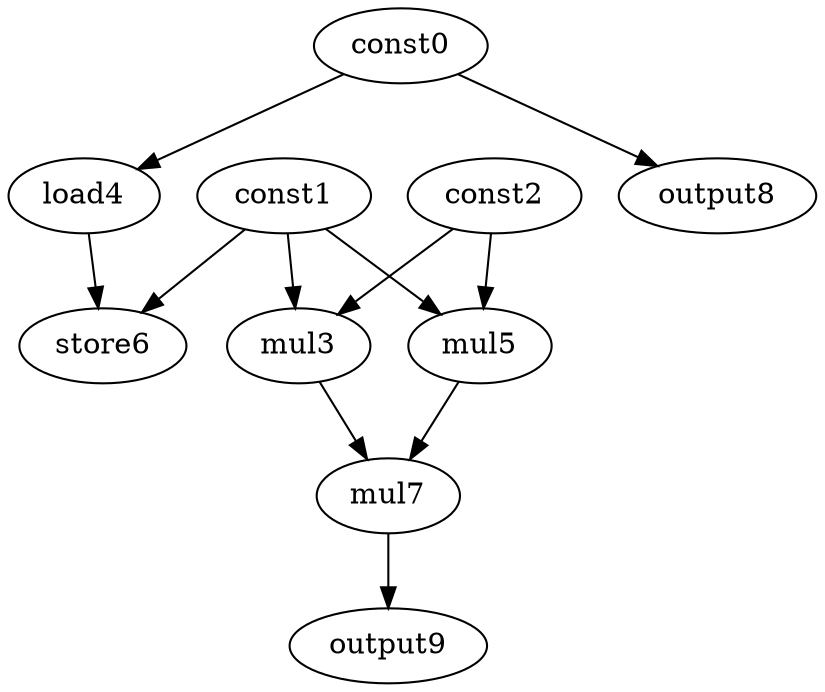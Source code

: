 digraph G { 
const0[opcode=const]; 
const1[opcode=const]; 
const2[opcode=const]; 
mul3[opcode=mul]; 
load4[opcode=load]; 
mul5[opcode=mul]; 
store6[opcode=store]; 
mul7[opcode=mul]; 
output8[opcode=output]; 
output9[opcode=output]; 
const1->mul3[operand=0];
const2->mul3[operand=1];
const0->load4[operand=0];
const1->mul5[operand=0];
const2->mul5[operand=1];
const0->output8[operand=0];
const1->store6[operand=0];
load4->store6[operand=1];
mul3->mul7[operand=0];
mul5->mul7[operand=1];
mul7->output9[operand=0];
}
